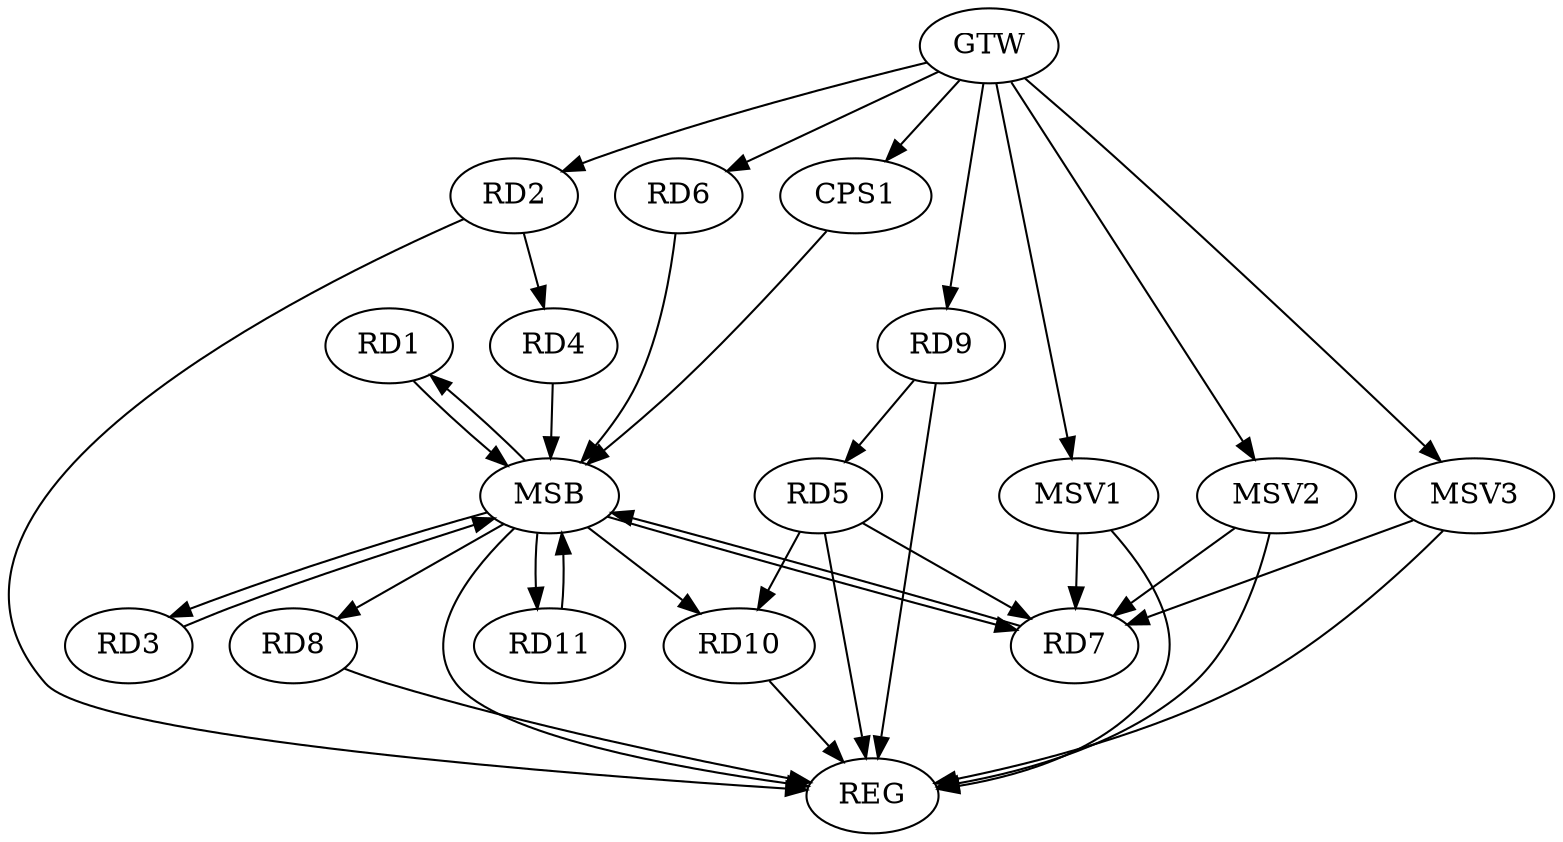 strict digraph G {
  RD1 [ label="RD1" ];
  RD2 [ label="RD2" ];
  RD3 [ label="RD3" ];
  RD4 [ label="RD4" ];
  RD5 [ label="RD5" ];
  RD6 [ label="RD6" ];
  RD7 [ label="RD7" ];
  RD8 [ label="RD8" ];
  RD9 [ label="RD9" ];
  RD10 [ label="RD10" ];
  RD11 [ label="RD11" ];
  CPS1 [ label="CPS1" ];
  GTW [ label="GTW" ];
  REG [ label="REG" ];
  MSB [ label="MSB" ];
  MSV1 [ label="MSV1" ];
  MSV2 [ label="MSV2" ];
  MSV3 [ label="MSV3" ];
  RD2 -> RD4;
  RD5 -> RD7;
  RD9 -> RD5;
  RD5 -> RD10;
  GTW -> RD2;
  GTW -> RD6;
  GTW -> RD9;
  GTW -> CPS1;
  RD2 -> REG;
  RD5 -> REG;
  RD8 -> REG;
  RD9 -> REG;
  RD10 -> REG;
  RD1 -> MSB;
  MSB -> REG;
  RD3 -> MSB;
  MSB -> RD7;
  RD4 -> MSB;
  RD6 -> MSB;
  MSB -> RD3;
  RD7 -> MSB;
  RD11 -> MSB;
  CPS1 -> MSB;
  MSB -> RD1;
  MSB -> RD8;
  MSB -> RD10;
  MSB -> RD11;
  MSV1 -> RD7;
  GTW -> MSV1;
  MSV1 -> REG;
  MSV2 -> RD7;
  GTW -> MSV2;
  MSV2 -> REG;
  MSV3 -> RD7;
  GTW -> MSV3;
  MSV3 -> REG;
}
